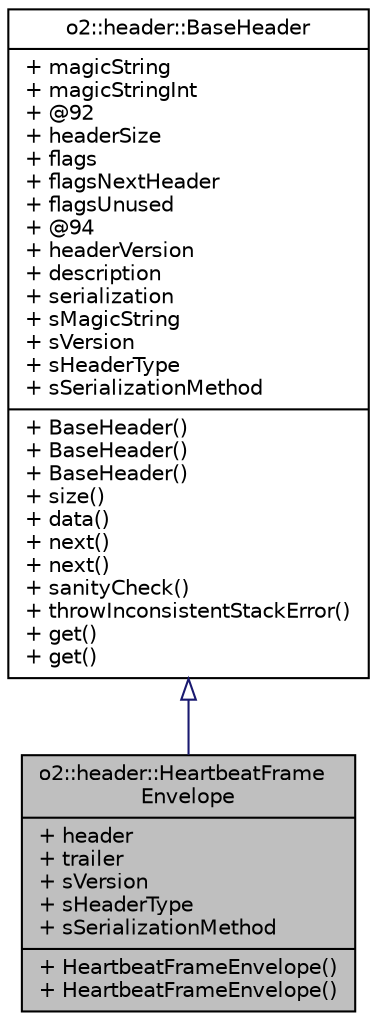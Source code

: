 digraph "o2::header::HeartbeatFrameEnvelope"
{
 // INTERACTIVE_SVG=YES
  bgcolor="transparent";
  edge [fontname="Helvetica",fontsize="10",labelfontname="Helvetica",labelfontsize="10"];
  node [fontname="Helvetica",fontsize="10",shape=record];
  Node0 [label="{o2::header::HeartbeatFrame\lEnvelope\n|+ header\l+ trailer\l+ sVersion\l+ sHeaderType\l+ sSerializationMethod\l|+ HeartbeatFrameEnvelope()\l+ HeartbeatFrameEnvelope()\l}",height=0.2,width=0.4,color="black", fillcolor="grey75", style="filled", fontcolor="black"];
  Node1 -> Node0 [dir="back",color="midnightblue",fontsize="10",style="solid",arrowtail="onormal",fontname="Helvetica"];
  Node1 [label="{o2::header::BaseHeader\n|+ magicString\l+ magicStringInt\l+ @92\l+ headerSize\l+ flags\l+ flagsNextHeader\l+ flagsUnused\l+ @94\l+ headerVersion\l+ description\l+ serialization\l+ sMagicString\l+ sVersion\l+ sHeaderType\l+ sSerializationMethod\l|+ BaseHeader()\l+ BaseHeader()\l+ BaseHeader()\l+ size()\l+ data()\l+ next()\l+ next()\l+ sanityCheck()\l+ throwInconsistentStackError()\l+ get()\l+ get()\l}",height=0.2,width=0.4,color="black",URL="$d8/dbd/structo2_1_1header_1_1BaseHeader.html",tooltip="the base header struct Every header type must begin (i.e. derive) with this. Don&#39;t use this struct di..."];
}
